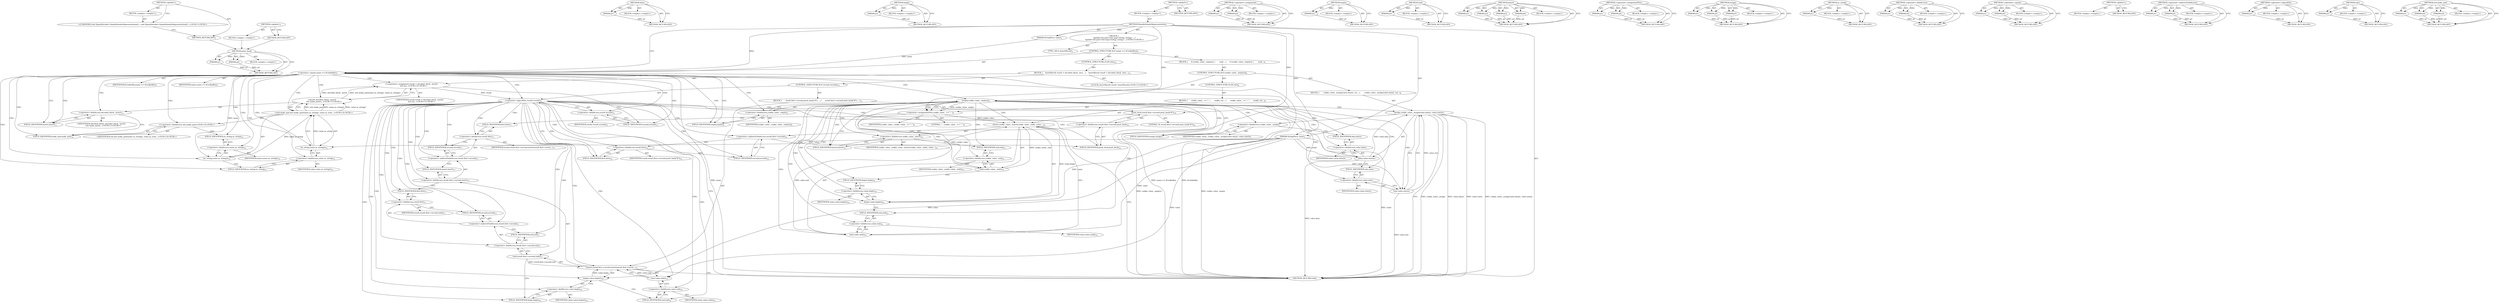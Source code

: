 digraph "&lt;global&gt;" {
vulnerable_206 [label=<(METHOD,push_back)>];
vulnerable_207 [label=<(PARAM,p1)>];
vulnerable_208 [label=<(PARAM,p2)>];
vulnerable_209 [label=<(BLOCK,&lt;empty&gt;,&lt;empty&gt;)>];
vulnerable_210 [label=<(METHOD_RETURN,ANY)>];
vulnerable_159 [label=<(METHOD,data)>];
vulnerable_160 [label=<(PARAM,p1)>];
vulnerable_161 [label=<(BLOCK,&lt;empty&gt;,&lt;empty&gt;)>];
vulnerable_162 [label=<(METHOD_RETURN,ANY)>];
vulnerable_183 [label=<(METHOD,begin)>];
vulnerable_184 [label=<(PARAM,p1)>];
vulnerable_185 [label=<(BLOCK,&lt;empty&gt;,&lt;empty&gt;)>];
vulnerable_186 [label=<(METHOD_RETURN,ANY)>];
vulnerable_6 [label=<(METHOD,&lt;global&gt;)<SUB>1</SUB>>];
vulnerable_7 [label=<(BLOCK,&lt;empty&gt;,&lt;empty&gt;)<SUB>1</SUB>>];
vulnerable_8 [label=<(METHOD,HandleHeaderRepresentation)<SUB>1</SUB>>];
vulnerable_9 [label=<(PARAM,StringPiece name)<SUB>1</SUB>>];
vulnerable_10 [label=<(PARAM,StringPiece value)<SUB>2</SUB>>];
vulnerable_11 [label="<(BLOCK,{
   typedef std::pair&lt;std::map&lt;string, string&gt;...,{
   typedef std::pair&lt;std::map&lt;string, string&gt;...)<SUB>2</SUB>>"];
vulnerable_12 [label=<(TYPE_DECL,InsertResult)<SUB>3</SUB>>];
vulnerable_13 [label=<(CONTROL_STRUCTURE,IF,if (name == kCookieKey))<SUB>5</SUB>>];
vulnerable_14 [label=<(&lt;operator&gt;.equals,name == kCookieKey)<SUB>5</SUB>>];
vulnerable_15 [label=<(IDENTIFIER,name,name == kCookieKey)<SUB>5</SUB>>];
vulnerable_16 [label=<(IDENTIFIER,kCookieKey,name == kCookieKey)<SUB>5</SUB>>];
vulnerable_17 [label=<(BLOCK,{
     if (cookie_value_.empty()) {
       cook...,{
     if (cookie_value_.empty()) {
       cook...)<SUB>5</SUB>>];
vulnerable_18 [label=<(CONTROL_STRUCTURE,IF,if (cookie_value_.empty()))<SUB>6</SUB>>];
vulnerable_19 [label=<(empty,cookie_value_.empty())<SUB>6</SUB>>];
vulnerable_20 [label=<(&lt;operator&gt;.fieldAccess,cookie_value_.empty)<SUB>6</SUB>>];
vulnerable_21 [label=<(IDENTIFIER,cookie_value_,cookie_value_.empty())<SUB>6</SUB>>];
vulnerable_22 [label=<(FIELD_IDENTIFIER,empty,empty)<SUB>6</SUB>>];
vulnerable_23 [label=<(BLOCK,{
       cookie_value_.assign(value.data(), val...,{
       cookie_value_.assign(value.data(), val...)<SUB>6</SUB>>];
vulnerable_24 [label=<(assign,cookie_value_.assign(value.data(), value.size()))<SUB>7</SUB>>];
vulnerable_25 [label=<(&lt;operator&gt;.fieldAccess,cookie_value_.assign)<SUB>7</SUB>>];
vulnerable_26 [label=<(IDENTIFIER,cookie_value_,cookie_value_.assign(value.data(), value.size()))<SUB>7</SUB>>];
vulnerable_27 [label=<(FIELD_IDENTIFIER,assign,assign)<SUB>7</SUB>>];
vulnerable_28 [label=<(data,value.data())<SUB>7</SUB>>];
vulnerable_29 [label=<(&lt;operator&gt;.fieldAccess,value.data)<SUB>7</SUB>>];
vulnerable_30 [label=<(IDENTIFIER,value,value.data())<SUB>7</SUB>>];
vulnerable_31 [label=<(FIELD_IDENTIFIER,data,data)<SUB>7</SUB>>];
vulnerable_32 [label=<(size,value.size())<SUB>7</SUB>>];
vulnerable_33 [label=<(&lt;operator&gt;.fieldAccess,value.size)<SUB>7</SUB>>];
vulnerable_34 [label=<(IDENTIFIER,value,value.size())<SUB>7</SUB>>];
vulnerable_35 [label=<(FIELD_IDENTIFIER,size,size)<SUB>7</SUB>>];
vulnerable_36 [label=<(CONTROL_STRUCTURE,ELSE,else)<SUB>8</SUB>>];
vulnerable_37 [label=<(BLOCK,{
      cookie_value_ += &quot;; &quot;;
      cookie_val...,{
      cookie_value_ += &quot;; &quot;;
      cookie_val...)<SUB>8</SUB>>];
vulnerable_38 [label=<(&lt;operator&gt;.assignmentPlus,cookie_value_ += &quot;; &quot;)<SUB>9</SUB>>];
vulnerable_39 [label=<(IDENTIFIER,cookie_value_,cookie_value_ += &quot;; &quot;)<SUB>9</SUB>>];
vulnerable_40 [label=<(LITERAL,&quot;; &quot;,cookie_value_ += &quot;; &quot;)<SUB>9</SUB>>];
vulnerable_41 [label=<(insert,cookie_value_.insert(cookie_value_.end(), value...)<SUB>10</SUB>>];
vulnerable_42 [label=<(&lt;operator&gt;.fieldAccess,cookie_value_.insert)<SUB>10</SUB>>];
vulnerable_43 [label=<(IDENTIFIER,cookie_value_,cookie_value_.insert(cookie_value_.end(), value...)<SUB>10</SUB>>];
vulnerable_44 [label=<(FIELD_IDENTIFIER,insert,insert)<SUB>10</SUB>>];
vulnerable_45 [label=<(end,cookie_value_.end())<SUB>10</SUB>>];
vulnerable_46 [label=<(&lt;operator&gt;.fieldAccess,cookie_value_.end)<SUB>10</SUB>>];
vulnerable_47 [label=<(IDENTIFIER,cookie_value_,cookie_value_.end())<SUB>10</SUB>>];
vulnerable_48 [label=<(FIELD_IDENTIFIER,end,end)<SUB>10</SUB>>];
vulnerable_49 [label=<(begin,value.begin())<SUB>10</SUB>>];
vulnerable_50 [label=<(&lt;operator&gt;.fieldAccess,value.begin)<SUB>10</SUB>>];
vulnerable_51 [label=<(IDENTIFIER,value,value.begin())<SUB>10</SUB>>];
vulnerable_52 [label=<(FIELD_IDENTIFIER,begin,begin)<SUB>10</SUB>>];
vulnerable_53 [label=<(end,value.end())<SUB>10</SUB>>];
vulnerable_54 [label=<(&lt;operator&gt;.fieldAccess,value.end)<SUB>10</SUB>>];
vulnerable_55 [label=<(IDENTIFIER,value,value.end())<SUB>10</SUB>>];
vulnerable_56 [label=<(FIELD_IDENTIFIER,end,end)<SUB>10</SUB>>];
vulnerable_57 [label=<(CONTROL_STRUCTURE,ELSE,else)<SUB>12</SUB>>];
vulnerable_58 [label=<(BLOCK,{
    InsertResult result = decoded_block_.inse...,{
    InsertResult result = decoded_block_.inse...)<SUB>12</SUB>>];
vulnerable_59 [label="<(LOCAL,InsertResult result: InsertResult)<SUB>13</SUB>>"];
vulnerable_60 [label="<(&lt;operator&gt;.assignment,result = decoded_block_.insert(
        std::ma...)<SUB>13</SUB>>"];
vulnerable_61 [label="<(IDENTIFIER,result,result = decoded_block_.insert(
        std::ma...)<SUB>13</SUB>>"];
vulnerable_62 [label="<(insert,decoded_block_.insert(
        std::make_pair(n...)<SUB>13</SUB>>"];
vulnerable_63 [label=<(&lt;operator&gt;.fieldAccess,decoded_block_.insert)<SUB>13</SUB>>];
vulnerable_64 [label="<(IDENTIFIER,decoded_block_,decoded_block_.insert(
        std::make_pair(n...)<SUB>13</SUB>>"];
vulnerable_65 [label=<(FIELD_IDENTIFIER,insert,insert)<SUB>13</SUB>>];
vulnerable_66 [label="<(std.make_pair,std::make_pair(name.as_string(), value.as_strin...)<SUB>14</SUB>>"];
vulnerable_67 [label="<(&lt;operator&gt;.fieldAccess,std::make_pair)<SUB>14</SUB>>"];
vulnerable_68 [label="<(IDENTIFIER,std,std::make_pair(name.as_string(), value.as_strin...)<SUB>14</SUB>>"];
vulnerable_69 [label=<(FIELD_IDENTIFIER,make_pair,make_pair)<SUB>14</SUB>>];
vulnerable_70 [label=<(as_string,name.as_string())<SUB>14</SUB>>];
vulnerable_71 [label=<(&lt;operator&gt;.fieldAccess,name.as_string)<SUB>14</SUB>>];
vulnerable_72 [label=<(IDENTIFIER,name,name.as_string())<SUB>14</SUB>>];
vulnerable_73 [label=<(FIELD_IDENTIFIER,as_string,as_string)<SUB>14</SUB>>];
vulnerable_74 [label=<(as_string,value.as_string())<SUB>14</SUB>>];
vulnerable_75 [label=<(&lt;operator&gt;.fieldAccess,value.as_string)<SUB>14</SUB>>];
vulnerable_76 [label=<(IDENTIFIER,value,value.as_string())<SUB>14</SUB>>];
vulnerable_77 [label=<(FIELD_IDENTIFIER,as_string,as_string)<SUB>14</SUB>>];
vulnerable_78 [label=<(CONTROL_STRUCTURE,IF,if (!result.second))<SUB>15</SUB>>];
vulnerable_79 [label=<(&lt;operator&gt;.logicalNot,!result.second)<SUB>15</SUB>>];
vulnerable_80 [label=<(&lt;operator&gt;.fieldAccess,result.second)<SUB>15</SUB>>];
vulnerable_81 [label=<(IDENTIFIER,result,!result.second)<SUB>15</SUB>>];
vulnerable_82 [label=<(FIELD_IDENTIFIER,second,second)<SUB>15</SUB>>];
vulnerable_83 [label=<(BLOCK,{
      result.first-&gt;second.push_back('\0');
 ...,{
      result.first-&gt;second.push_back('\0');
 ...)<SUB>15</SUB>>];
vulnerable_84 [label=<(push_back,result.first-&gt;second.push_back('\0'))<SUB>16</SUB>>];
vulnerable_85 [label=<(&lt;operator&gt;.fieldAccess,result.first-&gt;second.push_back)<SUB>16</SUB>>];
vulnerable_86 [label=<(&lt;operator&gt;.indirectFieldAccess,result.first-&gt;second)<SUB>16</SUB>>];
vulnerable_87 [label=<(&lt;operator&gt;.fieldAccess,result.first)<SUB>16</SUB>>];
vulnerable_88 [label=<(IDENTIFIER,result,result.first-&gt;second.push_back('\0'))<SUB>16</SUB>>];
vulnerable_89 [label=<(FIELD_IDENTIFIER,first,first)<SUB>16</SUB>>];
vulnerable_90 [label=<(FIELD_IDENTIFIER,second,second)<SUB>16</SUB>>];
vulnerable_91 [label=<(FIELD_IDENTIFIER,push_back,push_back)<SUB>16</SUB>>];
vulnerable_92 [label=<(LITERAL,'\0',result.first-&gt;second.push_back('\0'))<SUB>16</SUB>>];
vulnerable_93 [label=<(insert,result.first-&gt;second.insert(result.first-&gt;secon...)<SUB>17</SUB>>];
vulnerable_94 [label=<(&lt;operator&gt;.fieldAccess,result.first-&gt;second.insert)<SUB>17</SUB>>];
vulnerable_95 [label=<(&lt;operator&gt;.indirectFieldAccess,result.first-&gt;second)<SUB>17</SUB>>];
vulnerable_96 [label=<(&lt;operator&gt;.fieldAccess,result.first)<SUB>17</SUB>>];
vulnerable_97 [label=<(IDENTIFIER,result,result.first-&gt;second.insert(result.first-&gt;secon...)<SUB>17</SUB>>];
vulnerable_98 [label=<(FIELD_IDENTIFIER,first,first)<SUB>17</SUB>>];
vulnerable_99 [label=<(FIELD_IDENTIFIER,second,second)<SUB>17</SUB>>];
vulnerable_100 [label=<(FIELD_IDENTIFIER,insert,insert)<SUB>17</SUB>>];
vulnerable_101 [label=<(end,result.first-&gt;second.end())<SUB>17</SUB>>];
vulnerable_102 [label=<(&lt;operator&gt;.fieldAccess,result.first-&gt;second.end)<SUB>17</SUB>>];
vulnerable_103 [label=<(&lt;operator&gt;.indirectFieldAccess,result.first-&gt;second)<SUB>17</SUB>>];
vulnerable_104 [label=<(&lt;operator&gt;.fieldAccess,result.first)<SUB>17</SUB>>];
vulnerable_105 [label=<(IDENTIFIER,result,result.first-&gt;second.end())<SUB>17</SUB>>];
vulnerable_106 [label=<(FIELD_IDENTIFIER,first,first)<SUB>17</SUB>>];
vulnerable_107 [label=<(FIELD_IDENTIFIER,second,second)<SUB>17</SUB>>];
vulnerable_108 [label=<(FIELD_IDENTIFIER,end,end)<SUB>17</SUB>>];
vulnerable_109 [label=<(begin,value.begin())<SUB>18</SUB>>];
vulnerable_110 [label=<(&lt;operator&gt;.fieldAccess,value.begin)<SUB>18</SUB>>];
vulnerable_111 [label=<(IDENTIFIER,value,value.begin())<SUB>18</SUB>>];
vulnerable_112 [label=<(FIELD_IDENTIFIER,begin,begin)<SUB>18</SUB>>];
vulnerable_113 [label=<(end,value.end())<SUB>19</SUB>>];
vulnerable_114 [label=<(&lt;operator&gt;.fieldAccess,value.end)<SUB>19</SUB>>];
vulnerable_115 [label=<(IDENTIFIER,value,value.end())<SUB>19</SUB>>];
vulnerable_116 [label=<(FIELD_IDENTIFIER,end,end)<SUB>19</SUB>>];
vulnerable_117 [label=<(METHOD_RETURN,void)<SUB>1</SUB>>];
vulnerable_119 [label=<(METHOD_RETURN,ANY)<SUB>1</SUB>>];
vulnerable_187 [label=<(METHOD,&lt;operator&gt;.assignment)>];
vulnerable_188 [label=<(PARAM,p1)>];
vulnerable_189 [label=<(PARAM,p2)>];
vulnerable_190 [label=<(BLOCK,&lt;empty&gt;,&lt;empty&gt;)>];
vulnerable_191 [label=<(METHOD_RETURN,ANY)>];
vulnerable_144 [label=<(METHOD,empty)>];
vulnerable_145 [label=<(PARAM,p1)>];
vulnerable_146 [label=<(BLOCK,&lt;empty&gt;,&lt;empty&gt;)>];
vulnerable_147 [label=<(METHOD_RETURN,ANY)>];
vulnerable_179 [label=<(METHOD,end)>];
vulnerable_180 [label=<(PARAM,p1)>];
vulnerable_181 [label=<(BLOCK,&lt;empty&gt;,&lt;empty&gt;)>];
vulnerable_182 [label=<(METHOD_RETURN,ANY)>];
vulnerable_172 [label=<(METHOD,insert)>];
vulnerable_173 [label=<(PARAM,p1)>];
vulnerable_174 [label=<(PARAM,p2)>];
vulnerable_175 [label=<(PARAM,p3)>];
vulnerable_176 [label=<(PARAM,p4)>];
vulnerable_177 [label=<(BLOCK,&lt;empty&gt;,&lt;empty&gt;)>];
vulnerable_178 [label=<(METHOD_RETURN,ANY)>];
vulnerable_167 [label=<(METHOD,&lt;operator&gt;.assignmentPlus)>];
vulnerable_168 [label=<(PARAM,p1)>];
vulnerable_169 [label=<(PARAM,p2)>];
vulnerable_170 [label=<(BLOCK,&lt;empty&gt;,&lt;empty&gt;)>];
vulnerable_171 [label=<(METHOD_RETURN,ANY)>];
vulnerable_153 [label=<(METHOD,assign)>];
vulnerable_154 [label=<(PARAM,p1)>];
vulnerable_155 [label=<(PARAM,p2)>];
vulnerable_156 [label=<(PARAM,p3)>];
vulnerable_157 [label=<(BLOCK,&lt;empty&gt;,&lt;empty&gt;)>];
vulnerable_158 [label=<(METHOD_RETURN,ANY)>];
vulnerable_198 [label=<(METHOD,as_string)>];
vulnerable_199 [label=<(PARAM,p1)>];
vulnerable_200 [label=<(BLOCK,&lt;empty&gt;,&lt;empty&gt;)>];
vulnerable_201 [label=<(METHOD_RETURN,ANY)>];
vulnerable_148 [label=<(METHOD,&lt;operator&gt;.fieldAccess)>];
vulnerable_149 [label=<(PARAM,p1)>];
vulnerable_150 [label=<(PARAM,p2)>];
vulnerable_151 [label=<(BLOCK,&lt;empty&gt;,&lt;empty&gt;)>];
vulnerable_152 [label=<(METHOD_RETURN,ANY)>];
vulnerable_139 [label=<(METHOD,&lt;operator&gt;.equals)>];
vulnerable_140 [label=<(PARAM,p1)>];
vulnerable_141 [label=<(PARAM,p2)>];
vulnerable_142 [label=<(BLOCK,&lt;empty&gt;,&lt;empty&gt;)>];
vulnerable_143 [label=<(METHOD_RETURN,ANY)>];
vulnerable_133 [label=<(METHOD,&lt;global&gt;)<SUB>1</SUB>>];
vulnerable_134 [label=<(BLOCK,&lt;empty&gt;,&lt;empty&gt;)>];
vulnerable_135 [label=<(METHOD_RETURN,ANY)>];
vulnerable_211 [label=<(METHOD,&lt;operator&gt;.indirectFieldAccess)>];
vulnerable_212 [label=<(PARAM,p1)>];
vulnerable_213 [label=<(PARAM,p2)>];
vulnerable_214 [label=<(BLOCK,&lt;empty&gt;,&lt;empty&gt;)>];
vulnerable_215 [label=<(METHOD_RETURN,ANY)>];
vulnerable_202 [label=<(METHOD,&lt;operator&gt;.logicalNot)>];
vulnerable_203 [label=<(PARAM,p1)>];
vulnerable_204 [label=<(BLOCK,&lt;empty&gt;,&lt;empty&gt;)>];
vulnerable_205 [label=<(METHOD_RETURN,ANY)>];
vulnerable_163 [label=<(METHOD,size)>];
vulnerable_164 [label=<(PARAM,p1)>];
vulnerable_165 [label=<(BLOCK,&lt;empty&gt;,&lt;empty&gt;)>];
vulnerable_166 [label=<(METHOD_RETURN,ANY)>];
vulnerable_192 [label=<(METHOD,std.make_pair)>];
vulnerable_193 [label=<(PARAM,p1)>];
vulnerable_194 [label=<(PARAM,p2)>];
vulnerable_195 [label=<(PARAM,p3)>];
vulnerable_196 [label=<(BLOCK,&lt;empty&gt;,&lt;empty&gt;)>];
vulnerable_197 [label=<(METHOD_RETURN,ANY)>];
fixed_6 [label=<(METHOD,&lt;global&gt;)<SUB>1</SUB>>];
fixed_7 [label=<(BLOCK,&lt;empty&gt;,&lt;empty&gt;)<SUB>1</SUB>>];
fixed_8 [label="<(UNKNOWN,void HpackDecoder::HandleHeaderRepresentation(S...,void HpackDecoder::HandleHeaderRepresentation(S...)<SUB>1</SUB>>"];
fixed_9 [label=<(METHOD_RETURN,ANY)<SUB>1</SUB>>];
fixed_14 [label=<(METHOD,&lt;global&gt;)<SUB>1</SUB>>];
fixed_15 [label=<(BLOCK,&lt;empty&gt;,&lt;empty&gt;)>];
fixed_16 [label=<(METHOD_RETURN,ANY)>];
vulnerable_206 -> vulnerable_207  [key=0, label="AST: "];
vulnerable_206 -> vulnerable_207  [key=1, label="DDG: "];
vulnerable_206 -> vulnerable_209  [key=0, label="AST: "];
vulnerable_206 -> vulnerable_208  [key=0, label="AST: "];
vulnerable_206 -> vulnerable_208  [key=1, label="DDG: "];
vulnerable_206 -> vulnerable_210  [key=0, label="AST: "];
vulnerable_206 -> vulnerable_210  [key=1, label="CFG: "];
vulnerable_207 -> vulnerable_210  [key=0, label="DDG: p1"];
vulnerable_208 -> vulnerable_210  [key=0, label="DDG: p2"];
vulnerable_159 -> vulnerable_160  [key=0, label="AST: "];
vulnerable_159 -> vulnerable_160  [key=1, label="DDG: "];
vulnerable_159 -> vulnerable_161  [key=0, label="AST: "];
vulnerable_159 -> vulnerable_162  [key=0, label="AST: "];
vulnerable_159 -> vulnerable_162  [key=1, label="CFG: "];
vulnerable_160 -> vulnerable_162  [key=0, label="DDG: p1"];
vulnerable_183 -> vulnerable_184  [key=0, label="AST: "];
vulnerable_183 -> vulnerable_184  [key=1, label="DDG: "];
vulnerable_183 -> vulnerable_185  [key=0, label="AST: "];
vulnerable_183 -> vulnerable_186  [key=0, label="AST: "];
vulnerable_183 -> vulnerable_186  [key=1, label="CFG: "];
vulnerable_184 -> vulnerable_186  [key=0, label="DDG: p1"];
vulnerable_6 -> vulnerable_7  [key=0, label="AST: "];
vulnerable_6 -> vulnerable_119  [key=0, label="AST: "];
vulnerable_6 -> vulnerable_119  [key=1, label="CFG: "];
vulnerable_7 -> vulnerable_8  [key=0, label="AST: "];
vulnerable_8 -> vulnerable_9  [key=0, label="AST: "];
vulnerable_8 -> vulnerable_9  [key=1, label="DDG: "];
vulnerable_8 -> vulnerable_10  [key=0, label="AST: "];
vulnerable_8 -> vulnerable_10  [key=1, label="DDG: "];
vulnerable_8 -> vulnerable_11  [key=0, label="AST: "];
vulnerable_8 -> vulnerable_117  [key=0, label="AST: "];
vulnerable_8 -> vulnerable_14  [key=0, label="CFG: "];
vulnerable_8 -> vulnerable_14  [key=1, label="DDG: "];
vulnerable_8 -> vulnerable_38  [key=0, label="DDG: "];
vulnerable_8 -> vulnerable_84  [key=0, label="DDG: "];
vulnerable_9 -> vulnerable_14  [key=0, label="DDG: name"];
vulnerable_10 -> vulnerable_117  [key=0, label="DDG: value"];
vulnerable_10 -> vulnerable_28  [key=0, label="DDG: value"];
vulnerable_10 -> vulnerable_32  [key=0, label="DDG: value"];
vulnerable_10 -> vulnerable_49  [key=0, label="DDG: value"];
vulnerable_10 -> vulnerable_53  [key=0, label="DDG: value"];
vulnerable_10 -> vulnerable_74  [key=0, label="DDG: value"];
vulnerable_10 -> vulnerable_109  [key=0, label="DDG: value"];
vulnerable_10 -> vulnerable_113  [key=0, label="DDG: value"];
vulnerable_11 -> vulnerable_12  [key=0, label="AST: "];
vulnerable_11 -> vulnerable_13  [key=0, label="AST: "];
vulnerable_13 -> vulnerable_14  [key=0, label="AST: "];
vulnerable_13 -> vulnerable_17  [key=0, label="AST: "];
vulnerable_13 -> vulnerable_57  [key=0, label="AST: "];
vulnerable_14 -> vulnerable_15  [key=0, label="AST: "];
vulnerable_14 -> vulnerable_16  [key=0, label="AST: "];
vulnerable_14 -> vulnerable_22  [key=0, label="CFG: "];
vulnerable_14 -> vulnerable_22  [key=1, label="CDG: "];
vulnerable_14 -> vulnerable_65  [key=0, label="CFG: "];
vulnerable_14 -> vulnerable_65  [key=1, label="CDG: "];
vulnerable_14 -> vulnerable_117  [key=0, label="DDG: name"];
vulnerable_14 -> vulnerable_117  [key=1, label="DDG: name == kCookieKey"];
vulnerable_14 -> vulnerable_117  [key=2, label="DDG: kCookieKey"];
vulnerable_14 -> vulnerable_70  [key=0, label="DDG: name"];
vulnerable_14 -> vulnerable_70  [key=1, label="CDG: "];
vulnerable_14 -> vulnerable_60  [key=0, label="CDG: "];
vulnerable_14 -> vulnerable_73  [key=0, label="CDG: "];
vulnerable_14 -> vulnerable_77  [key=0, label="CDG: "];
vulnerable_14 -> vulnerable_19  [key=0, label="CDG: "];
vulnerable_14 -> vulnerable_66  [key=0, label="CDG: "];
vulnerable_14 -> vulnerable_75  [key=0, label="CDG: "];
vulnerable_14 -> vulnerable_20  [key=0, label="CDG: "];
vulnerable_14 -> vulnerable_69  [key=0, label="CDG: "];
vulnerable_14 -> vulnerable_67  [key=0, label="CDG: "];
vulnerable_14 -> vulnerable_74  [key=0, label="CDG: "];
vulnerable_14 -> vulnerable_82  [key=0, label="CDG: "];
vulnerable_14 -> vulnerable_79  [key=0, label="CDG: "];
vulnerable_14 -> vulnerable_80  [key=0, label="CDG: "];
vulnerable_14 -> vulnerable_71  [key=0, label="CDG: "];
vulnerable_14 -> vulnerable_63  [key=0, label="CDG: "];
vulnerable_14 -> vulnerable_62  [key=0, label="CDG: "];
vulnerable_17 -> vulnerable_18  [key=0, label="AST: "];
vulnerable_18 -> vulnerable_19  [key=0, label="AST: "];
vulnerable_18 -> vulnerable_23  [key=0, label="AST: "];
vulnerable_18 -> vulnerable_36  [key=0, label="AST: "];
vulnerable_19 -> vulnerable_20  [key=0, label="AST: "];
vulnerable_19 -> vulnerable_27  [key=0, label="CFG: "];
vulnerable_19 -> vulnerable_27  [key=1, label="CDG: "];
vulnerable_19 -> vulnerable_38  [key=0, label="CFG: "];
vulnerable_19 -> vulnerable_38  [key=1, label="DDG: cookie_value_.empty"];
vulnerable_19 -> vulnerable_38  [key=2, label="CDG: "];
vulnerable_19 -> vulnerable_117  [key=0, label="DDG: cookie_value_.empty"];
vulnerable_19 -> vulnerable_117  [key=1, label="DDG: cookie_value_.empty()"];
vulnerable_19 -> vulnerable_48  [key=0, label="CDG: "];
vulnerable_19 -> vulnerable_32  [key=0, label="CDG: "];
vulnerable_19 -> vulnerable_49  [key=0, label="CDG: "];
vulnerable_19 -> vulnerable_42  [key=0, label="CDG: "];
vulnerable_19 -> vulnerable_28  [key=0, label="CDG: "];
vulnerable_19 -> vulnerable_52  [key=0, label="CDG: "];
vulnerable_19 -> vulnerable_46  [key=0, label="CDG: "];
vulnerable_19 -> vulnerable_25  [key=0, label="CDG: "];
vulnerable_19 -> vulnerable_56  [key=0, label="CDG: "];
vulnerable_19 -> vulnerable_45  [key=0, label="CDG: "];
vulnerable_19 -> vulnerable_29  [key=0, label="CDG: "];
vulnerable_19 -> vulnerable_50  [key=0, label="CDG: "];
vulnerable_19 -> vulnerable_44  [key=0, label="CDG: "];
vulnerable_19 -> vulnerable_35  [key=0, label="CDG: "];
vulnerable_19 -> vulnerable_54  [key=0, label="CDG: "];
vulnerable_19 -> vulnerable_24  [key=0, label="CDG: "];
vulnerable_19 -> vulnerable_33  [key=0, label="CDG: "];
vulnerable_19 -> vulnerable_53  [key=0, label="CDG: "];
vulnerable_19 -> vulnerable_41  [key=0, label="CDG: "];
vulnerable_19 -> vulnerable_31  [key=0, label="CDG: "];
vulnerable_20 -> vulnerable_21  [key=0, label="AST: "];
vulnerable_20 -> vulnerable_22  [key=0, label="AST: "];
vulnerable_20 -> vulnerable_19  [key=0, label="CFG: "];
vulnerable_22 -> vulnerable_20  [key=0, label="CFG: "];
vulnerable_23 -> vulnerable_24  [key=0, label="AST: "];
vulnerable_24 -> vulnerable_25  [key=0, label="AST: "];
vulnerable_24 -> vulnerable_28  [key=0, label="AST: "];
vulnerable_24 -> vulnerable_32  [key=0, label="AST: "];
vulnerable_24 -> vulnerable_117  [key=0, label="CFG: "];
vulnerable_24 -> vulnerable_117  [key=1, label="DDG: cookie_value_.assign"];
vulnerable_24 -> vulnerable_117  [key=2, label="DDG: value.data()"];
vulnerable_24 -> vulnerable_117  [key=3, label="DDG: value.size()"];
vulnerable_24 -> vulnerable_117  [key=4, label="DDG: cookie_value_.assign(value.data(), value.size())"];
vulnerable_25 -> vulnerable_26  [key=0, label="AST: "];
vulnerable_25 -> vulnerable_27  [key=0, label="AST: "];
vulnerable_25 -> vulnerable_31  [key=0, label="CFG: "];
vulnerable_27 -> vulnerable_25  [key=0, label="CFG: "];
vulnerable_28 -> vulnerable_29  [key=0, label="AST: "];
vulnerable_28 -> vulnerable_35  [key=0, label="CFG: "];
vulnerable_28 -> vulnerable_117  [key=0, label="DDG: value.data"];
vulnerable_28 -> vulnerable_24  [key=0, label="DDG: value.data"];
vulnerable_29 -> vulnerable_30  [key=0, label="AST: "];
vulnerable_29 -> vulnerable_31  [key=0, label="AST: "];
vulnerable_29 -> vulnerable_28  [key=0, label="CFG: "];
vulnerable_31 -> vulnerable_29  [key=0, label="CFG: "];
vulnerable_32 -> vulnerable_33  [key=0, label="AST: "];
vulnerable_32 -> vulnerable_24  [key=0, label="CFG: "];
vulnerable_32 -> vulnerable_24  [key=1, label="DDG: value.size"];
vulnerable_32 -> vulnerable_117  [key=0, label="DDG: value.size"];
vulnerable_33 -> vulnerable_34  [key=0, label="AST: "];
vulnerable_33 -> vulnerable_35  [key=0, label="AST: "];
vulnerable_33 -> vulnerable_32  [key=0, label="CFG: "];
vulnerable_35 -> vulnerable_33  [key=0, label="CFG: "];
vulnerable_36 -> vulnerable_37  [key=0, label="AST: "];
vulnerable_37 -> vulnerable_38  [key=0, label="AST: "];
vulnerable_37 -> vulnerable_41  [key=0, label="AST: "];
vulnerable_38 -> vulnerable_39  [key=0, label="AST: "];
vulnerable_38 -> vulnerable_40  [key=0, label="AST: "];
vulnerable_38 -> vulnerable_44  [key=0, label="CFG: "];
vulnerable_38 -> vulnerable_41  [key=0, label="DDG: cookie_value_"];
vulnerable_38 -> vulnerable_45  [key=0, label="DDG: cookie_value_"];
vulnerable_41 -> vulnerable_42  [key=0, label="AST: "];
vulnerable_41 -> vulnerable_45  [key=0, label="AST: "];
vulnerable_41 -> vulnerable_49  [key=0, label="AST: "];
vulnerable_41 -> vulnerable_53  [key=0, label="AST: "];
vulnerable_41 -> vulnerable_117  [key=0, label="CFG: "];
vulnerable_42 -> vulnerable_43  [key=0, label="AST: "];
vulnerable_42 -> vulnerable_44  [key=0, label="AST: "];
vulnerable_42 -> vulnerable_48  [key=0, label="CFG: "];
vulnerable_44 -> vulnerable_42  [key=0, label="CFG: "];
vulnerable_45 -> vulnerable_46  [key=0, label="AST: "];
vulnerable_45 -> vulnerable_52  [key=0, label="CFG: "];
vulnerable_45 -> vulnerable_41  [key=0, label="DDG: cookie_value_.end"];
vulnerable_46 -> vulnerable_47  [key=0, label="AST: "];
vulnerable_46 -> vulnerable_48  [key=0, label="AST: "];
vulnerable_46 -> vulnerable_45  [key=0, label="CFG: "];
vulnerable_48 -> vulnerable_46  [key=0, label="CFG: "];
vulnerable_49 -> vulnerable_50  [key=0, label="AST: "];
vulnerable_49 -> vulnerable_56  [key=0, label="CFG: "];
vulnerable_49 -> vulnerable_41  [key=0, label="DDG: value.begin"];
vulnerable_50 -> vulnerable_51  [key=0, label="AST: "];
vulnerable_50 -> vulnerable_52  [key=0, label="AST: "];
vulnerable_50 -> vulnerable_49  [key=0, label="CFG: "];
vulnerable_52 -> vulnerable_50  [key=0, label="CFG: "];
vulnerable_53 -> vulnerable_54  [key=0, label="AST: "];
vulnerable_53 -> vulnerable_41  [key=0, label="CFG: "];
vulnerable_53 -> vulnerable_41  [key=1, label="DDG: value.end"];
vulnerable_54 -> vulnerable_55  [key=0, label="AST: "];
vulnerable_54 -> vulnerable_56  [key=0, label="AST: "];
vulnerable_54 -> vulnerable_53  [key=0, label="CFG: "];
vulnerable_56 -> vulnerable_54  [key=0, label="CFG: "];
vulnerable_57 -> vulnerable_58  [key=0, label="AST: "];
vulnerable_58 -> vulnerable_59  [key=0, label="AST: "];
vulnerable_58 -> vulnerable_60  [key=0, label="AST: "];
vulnerable_58 -> vulnerable_78  [key=0, label="AST: "];
vulnerable_60 -> vulnerable_61  [key=0, label="AST: "];
vulnerable_60 -> vulnerable_62  [key=0, label="AST: "];
vulnerable_60 -> vulnerable_82  [key=0, label="CFG: "];
vulnerable_60 -> vulnerable_79  [key=0, label="DDG: result"];
vulnerable_62 -> vulnerable_63  [key=0, label="AST: "];
vulnerable_62 -> vulnerable_66  [key=0, label="AST: "];
vulnerable_62 -> vulnerable_60  [key=0, label="CFG: "];
vulnerable_62 -> vulnerable_60  [key=1, label="DDG: decoded_block_.insert"];
vulnerable_62 -> vulnerable_60  [key=2, label="DDG: std::make_pair(name.as_string(), value.as_string())"];
vulnerable_63 -> vulnerable_64  [key=0, label="AST: "];
vulnerable_63 -> vulnerable_65  [key=0, label="AST: "];
vulnerable_63 -> vulnerable_69  [key=0, label="CFG: "];
vulnerable_65 -> vulnerable_63  [key=0, label="CFG: "];
vulnerable_66 -> vulnerable_67  [key=0, label="AST: "];
vulnerable_66 -> vulnerable_70  [key=0, label="AST: "];
vulnerable_66 -> vulnerable_74  [key=0, label="AST: "];
vulnerable_66 -> vulnerable_62  [key=0, label="CFG: "];
vulnerable_66 -> vulnerable_62  [key=1, label="DDG: std::make_pair"];
vulnerable_66 -> vulnerable_62  [key=2, label="DDG: name.as_string()"];
vulnerable_66 -> vulnerable_62  [key=3, label="DDG: value.as_string()"];
vulnerable_67 -> vulnerable_68  [key=0, label="AST: "];
vulnerable_67 -> vulnerable_69  [key=0, label="AST: "];
vulnerable_67 -> vulnerable_73  [key=0, label="CFG: "];
vulnerable_69 -> vulnerable_67  [key=0, label="CFG: "];
vulnerable_70 -> vulnerable_71  [key=0, label="AST: "];
vulnerable_70 -> vulnerable_77  [key=0, label="CFG: "];
vulnerable_70 -> vulnerable_66  [key=0, label="DDG: name.as_string"];
vulnerable_71 -> vulnerable_72  [key=0, label="AST: "];
vulnerable_71 -> vulnerable_73  [key=0, label="AST: "];
vulnerable_71 -> vulnerable_70  [key=0, label="CFG: "];
vulnerable_73 -> vulnerable_71  [key=0, label="CFG: "];
vulnerable_74 -> vulnerable_75  [key=0, label="AST: "];
vulnerable_74 -> vulnerable_66  [key=0, label="CFG: "];
vulnerable_74 -> vulnerable_66  [key=1, label="DDG: value.as_string"];
vulnerable_75 -> vulnerable_76  [key=0, label="AST: "];
vulnerable_75 -> vulnerable_77  [key=0, label="AST: "];
vulnerable_75 -> vulnerable_74  [key=0, label="CFG: "];
vulnerable_77 -> vulnerable_75  [key=0, label="CFG: "];
vulnerable_78 -> vulnerable_79  [key=0, label="AST: "];
vulnerable_78 -> vulnerable_83  [key=0, label="AST: "];
vulnerable_79 -> vulnerable_80  [key=0, label="AST: "];
vulnerable_79 -> vulnerable_117  [key=0, label="CFG: "];
vulnerable_79 -> vulnerable_89  [key=0, label="CFG: "];
vulnerable_79 -> vulnerable_89  [key=1, label="CDG: "];
vulnerable_79 -> vulnerable_107  [key=0, label="CDG: "];
vulnerable_79 -> vulnerable_94  [key=0, label="CDG: "];
vulnerable_79 -> vulnerable_96  [key=0, label="CDG: "];
vulnerable_79 -> vulnerable_98  [key=0, label="CDG: "];
vulnerable_79 -> vulnerable_113  [key=0, label="CDG: "];
vulnerable_79 -> vulnerable_116  [key=0, label="CDG: "];
vulnerable_79 -> vulnerable_99  [key=0, label="CDG: "];
vulnerable_79 -> vulnerable_84  [key=0, label="CDG: "];
vulnerable_79 -> vulnerable_102  [key=0, label="CDG: "];
vulnerable_79 -> vulnerable_114  [key=0, label="CDG: "];
vulnerable_79 -> vulnerable_85  [key=0, label="CDG: "];
vulnerable_79 -> vulnerable_103  [key=0, label="CDG: "];
vulnerable_79 -> vulnerable_104  [key=0, label="CDG: "];
vulnerable_79 -> vulnerable_95  [key=0, label="CDG: "];
vulnerable_79 -> vulnerable_106  [key=0, label="CDG: "];
vulnerable_79 -> vulnerable_87  [key=0, label="CDG: "];
vulnerable_79 -> vulnerable_91  [key=0, label="CDG: "];
vulnerable_79 -> vulnerable_112  [key=0, label="CDG: "];
vulnerable_79 -> vulnerable_93  [key=0, label="CDG: "];
vulnerable_79 -> vulnerable_101  [key=0, label="CDG: "];
vulnerable_79 -> vulnerable_90  [key=0, label="CDG: "];
vulnerable_79 -> vulnerable_100  [key=0, label="CDG: "];
vulnerable_79 -> vulnerable_110  [key=0, label="CDG: "];
vulnerable_79 -> vulnerable_108  [key=0, label="CDG: "];
vulnerable_79 -> vulnerable_109  [key=0, label="CDG: "];
vulnerable_79 -> vulnerable_86  [key=0, label="CDG: "];
vulnerable_80 -> vulnerable_81  [key=0, label="AST: "];
vulnerable_80 -> vulnerable_82  [key=0, label="AST: "];
vulnerable_80 -> vulnerable_79  [key=0, label="CFG: "];
vulnerable_82 -> vulnerable_80  [key=0, label="CFG: "];
vulnerable_83 -> vulnerable_84  [key=0, label="AST: "];
vulnerable_83 -> vulnerable_93  [key=0, label="AST: "];
vulnerable_84 -> vulnerable_85  [key=0, label="AST: "];
vulnerable_84 -> vulnerable_92  [key=0, label="AST: "];
vulnerable_84 -> vulnerable_98  [key=0, label="CFG: "];
vulnerable_85 -> vulnerable_86  [key=0, label="AST: "];
vulnerable_85 -> vulnerable_91  [key=0, label="AST: "];
vulnerable_85 -> vulnerable_84  [key=0, label="CFG: "];
vulnerable_86 -> vulnerable_87  [key=0, label="AST: "];
vulnerable_86 -> vulnerable_90  [key=0, label="AST: "];
vulnerable_86 -> vulnerable_91  [key=0, label="CFG: "];
vulnerable_87 -> vulnerable_88  [key=0, label="AST: "];
vulnerable_87 -> vulnerable_89  [key=0, label="AST: "];
vulnerable_87 -> vulnerable_90  [key=0, label="CFG: "];
vulnerable_89 -> vulnerable_87  [key=0, label="CFG: "];
vulnerable_90 -> vulnerable_86  [key=0, label="CFG: "];
vulnerable_91 -> vulnerable_85  [key=0, label="CFG: "];
vulnerable_93 -> vulnerable_94  [key=0, label="AST: "];
vulnerable_93 -> vulnerable_101  [key=0, label="AST: "];
vulnerable_93 -> vulnerable_109  [key=0, label="AST: "];
vulnerable_93 -> vulnerable_113  [key=0, label="AST: "];
vulnerable_93 -> vulnerable_117  [key=0, label="CFG: "];
vulnerable_94 -> vulnerable_95  [key=0, label="AST: "];
vulnerable_94 -> vulnerable_100  [key=0, label="AST: "];
vulnerable_94 -> vulnerable_106  [key=0, label="CFG: "];
vulnerable_95 -> vulnerable_96  [key=0, label="AST: "];
vulnerable_95 -> vulnerable_99  [key=0, label="AST: "];
vulnerable_95 -> vulnerable_100  [key=0, label="CFG: "];
vulnerable_96 -> vulnerable_97  [key=0, label="AST: "];
vulnerable_96 -> vulnerable_98  [key=0, label="AST: "];
vulnerable_96 -> vulnerable_99  [key=0, label="CFG: "];
vulnerable_98 -> vulnerable_96  [key=0, label="CFG: "];
vulnerable_99 -> vulnerable_95  [key=0, label="CFG: "];
vulnerable_100 -> vulnerable_94  [key=0, label="CFG: "];
vulnerable_101 -> vulnerable_102  [key=0, label="AST: "];
vulnerable_101 -> vulnerable_112  [key=0, label="CFG: "];
vulnerable_101 -> vulnerable_93  [key=0, label="DDG: result.first-&gt;second.end"];
vulnerable_102 -> vulnerable_103  [key=0, label="AST: "];
vulnerable_102 -> vulnerable_108  [key=0, label="AST: "];
vulnerable_102 -> vulnerable_101  [key=0, label="CFG: "];
vulnerable_103 -> vulnerable_104  [key=0, label="AST: "];
vulnerable_103 -> vulnerable_107  [key=0, label="AST: "];
vulnerable_103 -> vulnerable_108  [key=0, label="CFG: "];
vulnerable_104 -> vulnerable_105  [key=0, label="AST: "];
vulnerable_104 -> vulnerable_106  [key=0, label="AST: "];
vulnerable_104 -> vulnerable_107  [key=0, label="CFG: "];
vulnerable_106 -> vulnerable_104  [key=0, label="CFG: "];
vulnerable_107 -> vulnerable_103  [key=0, label="CFG: "];
vulnerable_108 -> vulnerable_102  [key=0, label="CFG: "];
vulnerable_109 -> vulnerable_110  [key=0, label="AST: "];
vulnerable_109 -> vulnerable_116  [key=0, label="CFG: "];
vulnerable_109 -> vulnerable_93  [key=0, label="DDG: value.begin"];
vulnerable_110 -> vulnerable_111  [key=0, label="AST: "];
vulnerable_110 -> vulnerable_112  [key=0, label="AST: "];
vulnerable_110 -> vulnerable_109  [key=0, label="CFG: "];
vulnerable_112 -> vulnerable_110  [key=0, label="CFG: "];
vulnerable_113 -> vulnerable_114  [key=0, label="AST: "];
vulnerable_113 -> vulnerable_93  [key=0, label="CFG: "];
vulnerable_113 -> vulnerable_93  [key=1, label="DDG: value.end"];
vulnerable_114 -> vulnerable_115  [key=0, label="AST: "];
vulnerable_114 -> vulnerable_116  [key=0, label="AST: "];
vulnerable_114 -> vulnerable_113  [key=0, label="CFG: "];
vulnerable_116 -> vulnerable_114  [key=0, label="CFG: "];
vulnerable_187 -> vulnerable_188  [key=0, label="AST: "];
vulnerable_187 -> vulnerable_188  [key=1, label="DDG: "];
vulnerable_187 -> vulnerable_190  [key=0, label="AST: "];
vulnerable_187 -> vulnerable_189  [key=0, label="AST: "];
vulnerable_187 -> vulnerable_189  [key=1, label="DDG: "];
vulnerable_187 -> vulnerable_191  [key=0, label="AST: "];
vulnerable_187 -> vulnerable_191  [key=1, label="CFG: "];
vulnerable_188 -> vulnerable_191  [key=0, label="DDG: p1"];
vulnerable_189 -> vulnerable_191  [key=0, label="DDG: p2"];
vulnerable_144 -> vulnerable_145  [key=0, label="AST: "];
vulnerable_144 -> vulnerable_145  [key=1, label="DDG: "];
vulnerable_144 -> vulnerable_146  [key=0, label="AST: "];
vulnerable_144 -> vulnerable_147  [key=0, label="AST: "];
vulnerable_144 -> vulnerable_147  [key=1, label="CFG: "];
vulnerable_145 -> vulnerable_147  [key=0, label="DDG: p1"];
vulnerable_179 -> vulnerable_180  [key=0, label="AST: "];
vulnerable_179 -> vulnerable_180  [key=1, label="DDG: "];
vulnerable_179 -> vulnerable_181  [key=0, label="AST: "];
vulnerable_179 -> vulnerable_182  [key=0, label="AST: "];
vulnerable_179 -> vulnerable_182  [key=1, label="CFG: "];
vulnerable_180 -> vulnerable_182  [key=0, label="DDG: p1"];
vulnerable_172 -> vulnerable_173  [key=0, label="AST: "];
vulnerable_172 -> vulnerable_173  [key=1, label="DDG: "];
vulnerable_172 -> vulnerable_177  [key=0, label="AST: "];
vulnerable_172 -> vulnerable_174  [key=0, label="AST: "];
vulnerable_172 -> vulnerable_174  [key=1, label="DDG: "];
vulnerable_172 -> vulnerable_178  [key=0, label="AST: "];
vulnerable_172 -> vulnerable_178  [key=1, label="CFG: "];
vulnerable_172 -> vulnerable_175  [key=0, label="AST: "];
vulnerable_172 -> vulnerable_175  [key=1, label="DDG: "];
vulnerable_172 -> vulnerable_176  [key=0, label="AST: "];
vulnerable_172 -> vulnerable_176  [key=1, label="DDG: "];
vulnerable_173 -> vulnerable_178  [key=0, label="DDG: p1"];
vulnerable_174 -> vulnerable_178  [key=0, label="DDG: p2"];
vulnerable_175 -> vulnerable_178  [key=0, label="DDG: p3"];
vulnerable_176 -> vulnerable_178  [key=0, label="DDG: p4"];
vulnerable_167 -> vulnerable_168  [key=0, label="AST: "];
vulnerable_167 -> vulnerable_168  [key=1, label="DDG: "];
vulnerable_167 -> vulnerable_170  [key=0, label="AST: "];
vulnerable_167 -> vulnerable_169  [key=0, label="AST: "];
vulnerable_167 -> vulnerable_169  [key=1, label="DDG: "];
vulnerable_167 -> vulnerable_171  [key=0, label="AST: "];
vulnerable_167 -> vulnerable_171  [key=1, label="CFG: "];
vulnerable_168 -> vulnerable_171  [key=0, label="DDG: p1"];
vulnerable_169 -> vulnerable_171  [key=0, label="DDG: p2"];
vulnerable_153 -> vulnerable_154  [key=0, label="AST: "];
vulnerable_153 -> vulnerable_154  [key=1, label="DDG: "];
vulnerable_153 -> vulnerable_157  [key=0, label="AST: "];
vulnerable_153 -> vulnerable_155  [key=0, label="AST: "];
vulnerable_153 -> vulnerable_155  [key=1, label="DDG: "];
vulnerable_153 -> vulnerable_158  [key=0, label="AST: "];
vulnerable_153 -> vulnerable_158  [key=1, label="CFG: "];
vulnerable_153 -> vulnerable_156  [key=0, label="AST: "];
vulnerable_153 -> vulnerable_156  [key=1, label="DDG: "];
vulnerable_154 -> vulnerable_158  [key=0, label="DDG: p1"];
vulnerable_155 -> vulnerable_158  [key=0, label="DDG: p2"];
vulnerable_156 -> vulnerable_158  [key=0, label="DDG: p3"];
vulnerable_198 -> vulnerable_199  [key=0, label="AST: "];
vulnerable_198 -> vulnerable_199  [key=1, label="DDG: "];
vulnerable_198 -> vulnerable_200  [key=0, label="AST: "];
vulnerable_198 -> vulnerable_201  [key=0, label="AST: "];
vulnerable_198 -> vulnerable_201  [key=1, label="CFG: "];
vulnerable_199 -> vulnerable_201  [key=0, label="DDG: p1"];
vulnerable_148 -> vulnerable_149  [key=0, label="AST: "];
vulnerable_148 -> vulnerable_149  [key=1, label="DDG: "];
vulnerable_148 -> vulnerable_151  [key=0, label="AST: "];
vulnerable_148 -> vulnerable_150  [key=0, label="AST: "];
vulnerable_148 -> vulnerable_150  [key=1, label="DDG: "];
vulnerable_148 -> vulnerable_152  [key=0, label="AST: "];
vulnerable_148 -> vulnerable_152  [key=1, label="CFG: "];
vulnerable_149 -> vulnerable_152  [key=0, label="DDG: p1"];
vulnerable_150 -> vulnerable_152  [key=0, label="DDG: p2"];
vulnerable_139 -> vulnerable_140  [key=0, label="AST: "];
vulnerable_139 -> vulnerable_140  [key=1, label="DDG: "];
vulnerable_139 -> vulnerable_142  [key=0, label="AST: "];
vulnerable_139 -> vulnerable_141  [key=0, label="AST: "];
vulnerable_139 -> vulnerable_141  [key=1, label="DDG: "];
vulnerable_139 -> vulnerable_143  [key=0, label="AST: "];
vulnerable_139 -> vulnerable_143  [key=1, label="CFG: "];
vulnerable_140 -> vulnerable_143  [key=0, label="DDG: p1"];
vulnerable_141 -> vulnerable_143  [key=0, label="DDG: p2"];
vulnerable_133 -> vulnerable_134  [key=0, label="AST: "];
vulnerable_133 -> vulnerable_135  [key=0, label="AST: "];
vulnerable_133 -> vulnerable_135  [key=1, label="CFG: "];
vulnerable_211 -> vulnerable_212  [key=0, label="AST: "];
vulnerable_211 -> vulnerable_212  [key=1, label="DDG: "];
vulnerable_211 -> vulnerable_214  [key=0, label="AST: "];
vulnerable_211 -> vulnerable_213  [key=0, label="AST: "];
vulnerable_211 -> vulnerable_213  [key=1, label="DDG: "];
vulnerable_211 -> vulnerable_215  [key=0, label="AST: "];
vulnerable_211 -> vulnerable_215  [key=1, label="CFG: "];
vulnerable_212 -> vulnerable_215  [key=0, label="DDG: p1"];
vulnerable_213 -> vulnerable_215  [key=0, label="DDG: p2"];
vulnerable_202 -> vulnerable_203  [key=0, label="AST: "];
vulnerable_202 -> vulnerable_203  [key=1, label="DDG: "];
vulnerable_202 -> vulnerable_204  [key=0, label="AST: "];
vulnerable_202 -> vulnerable_205  [key=0, label="AST: "];
vulnerable_202 -> vulnerable_205  [key=1, label="CFG: "];
vulnerable_203 -> vulnerable_205  [key=0, label="DDG: p1"];
vulnerable_163 -> vulnerable_164  [key=0, label="AST: "];
vulnerable_163 -> vulnerable_164  [key=1, label="DDG: "];
vulnerable_163 -> vulnerable_165  [key=0, label="AST: "];
vulnerable_163 -> vulnerable_166  [key=0, label="AST: "];
vulnerable_163 -> vulnerable_166  [key=1, label="CFG: "];
vulnerable_164 -> vulnerable_166  [key=0, label="DDG: p1"];
vulnerable_192 -> vulnerable_193  [key=0, label="AST: "];
vulnerable_192 -> vulnerable_193  [key=1, label="DDG: "];
vulnerable_192 -> vulnerable_196  [key=0, label="AST: "];
vulnerable_192 -> vulnerable_194  [key=0, label="AST: "];
vulnerable_192 -> vulnerable_194  [key=1, label="DDG: "];
vulnerable_192 -> vulnerable_197  [key=0, label="AST: "];
vulnerable_192 -> vulnerable_197  [key=1, label="CFG: "];
vulnerable_192 -> vulnerable_195  [key=0, label="AST: "];
vulnerable_192 -> vulnerable_195  [key=1, label="DDG: "];
vulnerable_193 -> vulnerable_197  [key=0, label="DDG: p1"];
vulnerable_194 -> vulnerable_197  [key=0, label="DDG: p2"];
vulnerable_195 -> vulnerable_197  [key=0, label="DDG: p3"];
fixed_6 -> fixed_7  [key=0, label="AST: "];
fixed_6 -> fixed_9  [key=0, label="AST: "];
fixed_6 -> fixed_8  [key=0, label="CFG: "];
fixed_7 -> fixed_8  [key=0, label="AST: "];
fixed_8 -> fixed_9  [key=0, label="CFG: "];
fixed_9 -> vulnerable_206  [key=0];
fixed_14 -> fixed_15  [key=0, label="AST: "];
fixed_14 -> fixed_16  [key=0, label="AST: "];
fixed_14 -> fixed_16  [key=1, label="CFG: "];
fixed_15 -> vulnerable_206  [key=0];
fixed_16 -> vulnerable_206  [key=0];
}

